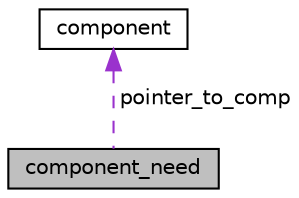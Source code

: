 digraph "component_need"
{
  edge [fontname="Helvetica",fontsize="10",labelfontname="Helvetica",labelfontsize="10"];
  node [fontname="Helvetica",fontsize="10",shape=record];
  Node1 [label="component_need",height=0.2,width=0.4,color="black", fillcolor="grey75", style="filled", fontcolor="black"];
  Node2 -> Node1 [dir="back",color="darkorchid3",fontsize="10",style="dashed",label=" pointer_to_comp" ,fontname="Helvetica"];
  Node2 [label="component",height=0.2,width=0.4,color="black", fillcolor="white", style="filled",URL="$structcomponent.html"];
}
